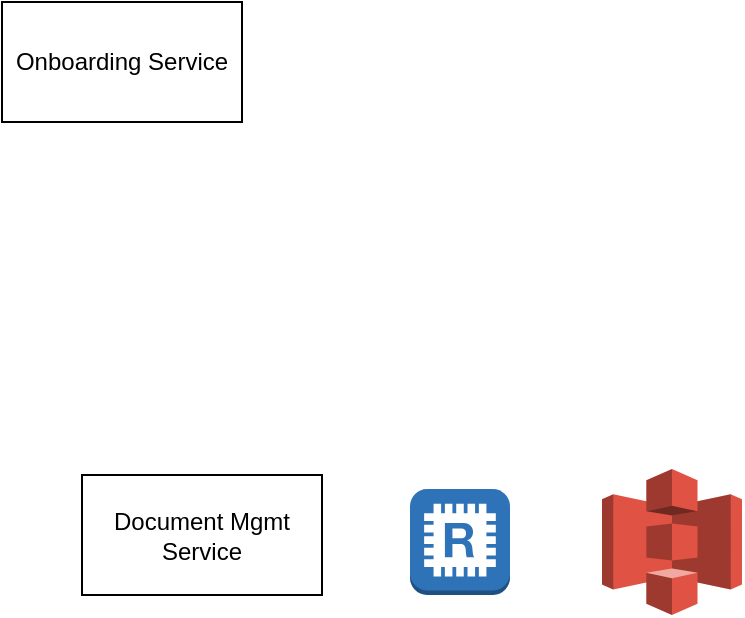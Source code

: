 <mxfile version="21.3.6" type="device">
  <diagram name="Page-1" id="Z0J2qQiNHrkLQTPIcbjL">
    <mxGraphModel dx="954" dy="562" grid="1" gridSize="10" guides="1" tooltips="1" connect="1" arrows="1" fold="1" page="1" pageScale="1" pageWidth="827" pageHeight="1169" math="0" shadow="0">
      <root>
        <mxCell id="0" />
        <mxCell id="1" parent="0" />
        <mxCell id="242iXSj6j4-Mx08_C5j3-1" value="Onboarding Service" style="rounded=0;whiteSpace=wrap;html=1;" vertex="1" parent="1">
          <mxGeometry x="160" y="110" width="120" height="60" as="geometry" />
        </mxCell>
        <mxCell id="242iXSj6j4-Mx08_C5j3-2" value="" style="outlineConnect=0;dashed=0;verticalLabelPosition=bottom;verticalAlign=top;align=center;html=1;shape=mxgraph.aws3.s3;fillColor=#E05243;gradientColor=none;" vertex="1" parent="1">
          <mxGeometry x="460" y="343.5" width="70" height="73" as="geometry" />
        </mxCell>
        <mxCell id="242iXSj6j4-Mx08_C5j3-4" value="" style="outlineConnect=0;dashed=0;verticalLabelPosition=bottom;verticalAlign=top;align=center;html=1;shape=mxgraph.aws3.redis;fillColor=#2E73B8;gradientColor=none;" vertex="1" parent="1">
          <mxGeometry x="364" y="353.5" width="50" height="53" as="geometry" />
        </mxCell>
        <mxCell id="242iXSj6j4-Mx08_C5j3-6" value="Document Mgmt Service" style="rounded=0;whiteSpace=wrap;html=1;" vertex="1" parent="1">
          <mxGeometry x="200" y="346.5" width="120" height="60" as="geometry" />
        </mxCell>
      </root>
    </mxGraphModel>
  </diagram>
</mxfile>
